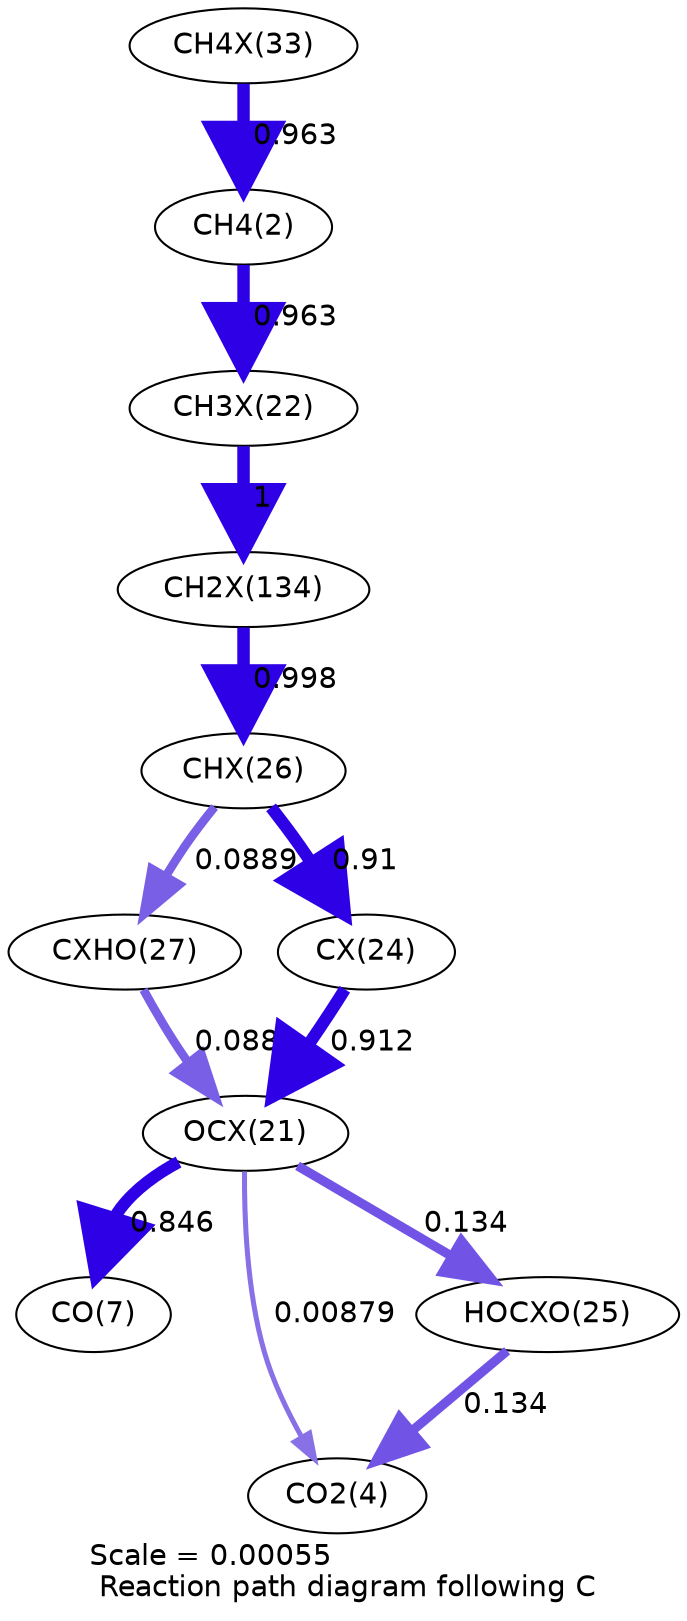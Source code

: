 digraph reaction_paths {
center=1;
s31 -> s4[fontname="Helvetica", penwidth=5.97, arrowsize=2.99, color="0.7, 1.46, 0.9"
, label=" 0.963"];
s4 -> s25[fontname="Helvetica", penwidth=5.97, arrowsize=2.99, color="0.7, 1.46, 0.9"
, label=" 0.963"];
s25 -> s36[fontname="Helvetica", penwidth=6, arrowsize=3, color="0.7, 1.5, 0.9"
, label=" 1"];
s36 -> s29[fontname="Helvetica", penwidth=6, arrowsize=3, color="0.7, 1.5, 0.9"
, label=" 0.998"];
s29 -> s30[fontname="Helvetica", penwidth=4.17, arrowsize=2.09, color="0.7, 0.589, 0.9"
, label=" 0.0889"];
s29 -> s27[fontname="Helvetica", penwidth=5.93, arrowsize=2.96, color="0.7, 1.41, 0.9"
, label=" 0.91"];
s30 -> s24[fontname="Helvetica", penwidth=4.17, arrowsize=2.09, color="0.7, 0.589, 0.9"
, label=" 0.0889"];
s24 -> s9[fontname="Helvetica", penwidth=5.87, arrowsize=2.94, color="0.7, 1.35, 0.9"
, label=" 0.846"];
s24 -> s6[fontname="Helvetica", penwidth=2.43, arrowsize=1.21, color="0.7, 0.509, 0.9"
, label=" 0.00879"];
s27 -> s24[fontname="Helvetica", penwidth=5.93, arrowsize=2.97, color="0.7, 1.41, 0.9"
, label=" 0.912"];
s24 -> s28[fontname="Helvetica", penwidth=4.48, arrowsize=2.24, color="0.7, 0.634, 0.9"
, label=" 0.134"];
s28 -> s6[fontname="Helvetica", penwidth=4.48, arrowsize=2.24, color="0.7, 0.634, 0.9"
, label=" 0.134"];
s4 [ fontname="Helvetica", label="CH4(2)"];
s6 [ fontname="Helvetica", label="CO2(4)"];
s9 [ fontname="Helvetica", label="CO(7)"];
s24 [ fontname="Helvetica", label="OCX(21)"];
s25 [ fontname="Helvetica", label="CH3X(22)"];
s27 [ fontname="Helvetica", label="CX(24)"];
s28 [ fontname="Helvetica", label="HOCXO(25)"];
s29 [ fontname="Helvetica", label="CHX(26)"];
s30 [ fontname="Helvetica", label="CXHO(27)"];
s31 [ fontname="Helvetica", label="CH4X(33)"];
s36 [ fontname="Helvetica", label="CH2X(134)"];
 label = "Scale = 0.00055\l Reaction path diagram following C";
 fontname = "Helvetica";
}
